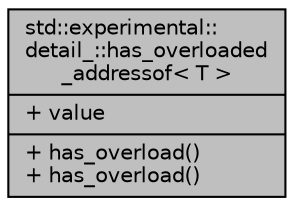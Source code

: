digraph "std::experimental::detail_::has_overloaded_addressof&lt; T &gt;"
{
 // INTERACTIVE_SVG=YES
  edge [fontname="Helvetica",fontsize="10",labelfontname="Helvetica",labelfontsize="10"];
  node [fontname="Helvetica",fontsize="10",shape=record];
  Node1 [label="{std::experimental::\ldetail_::has_overloaded\l_addressof\< T \>\n|+ value\l|+ has_overload()\l+ has_overload()\l}",height=0.2,width=0.4,color="black", fillcolor="grey75", style="filled", fontcolor="black"];
}
